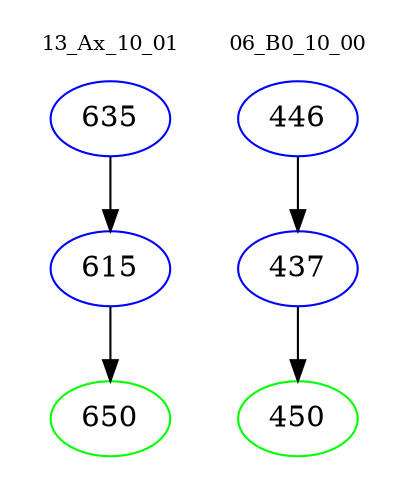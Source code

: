 digraph{
subgraph cluster_0 {
color = white
label = "13_Ax_10_01";
fontsize=10;
T0_635 [label="635", color="blue"]
T0_635 -> T0_615 [color="black"]
T0_615 [label="615", color="blue"]
T0_615 -> T0_650 [color="black"]
T0_650 [label="650", color="green"]
}
subgraph cluster_1 {
color = white
label = "06_B0_10_00";
fontsize=10;
T1_446 [label="446", color="blue"]
T1_446 -> T1_437 [color="black"]
T1_437 [label="437", color="blue"]
T1_437 -> T1_450 [color="black"]
T1_450 [label="450", color="green"]
}
}
